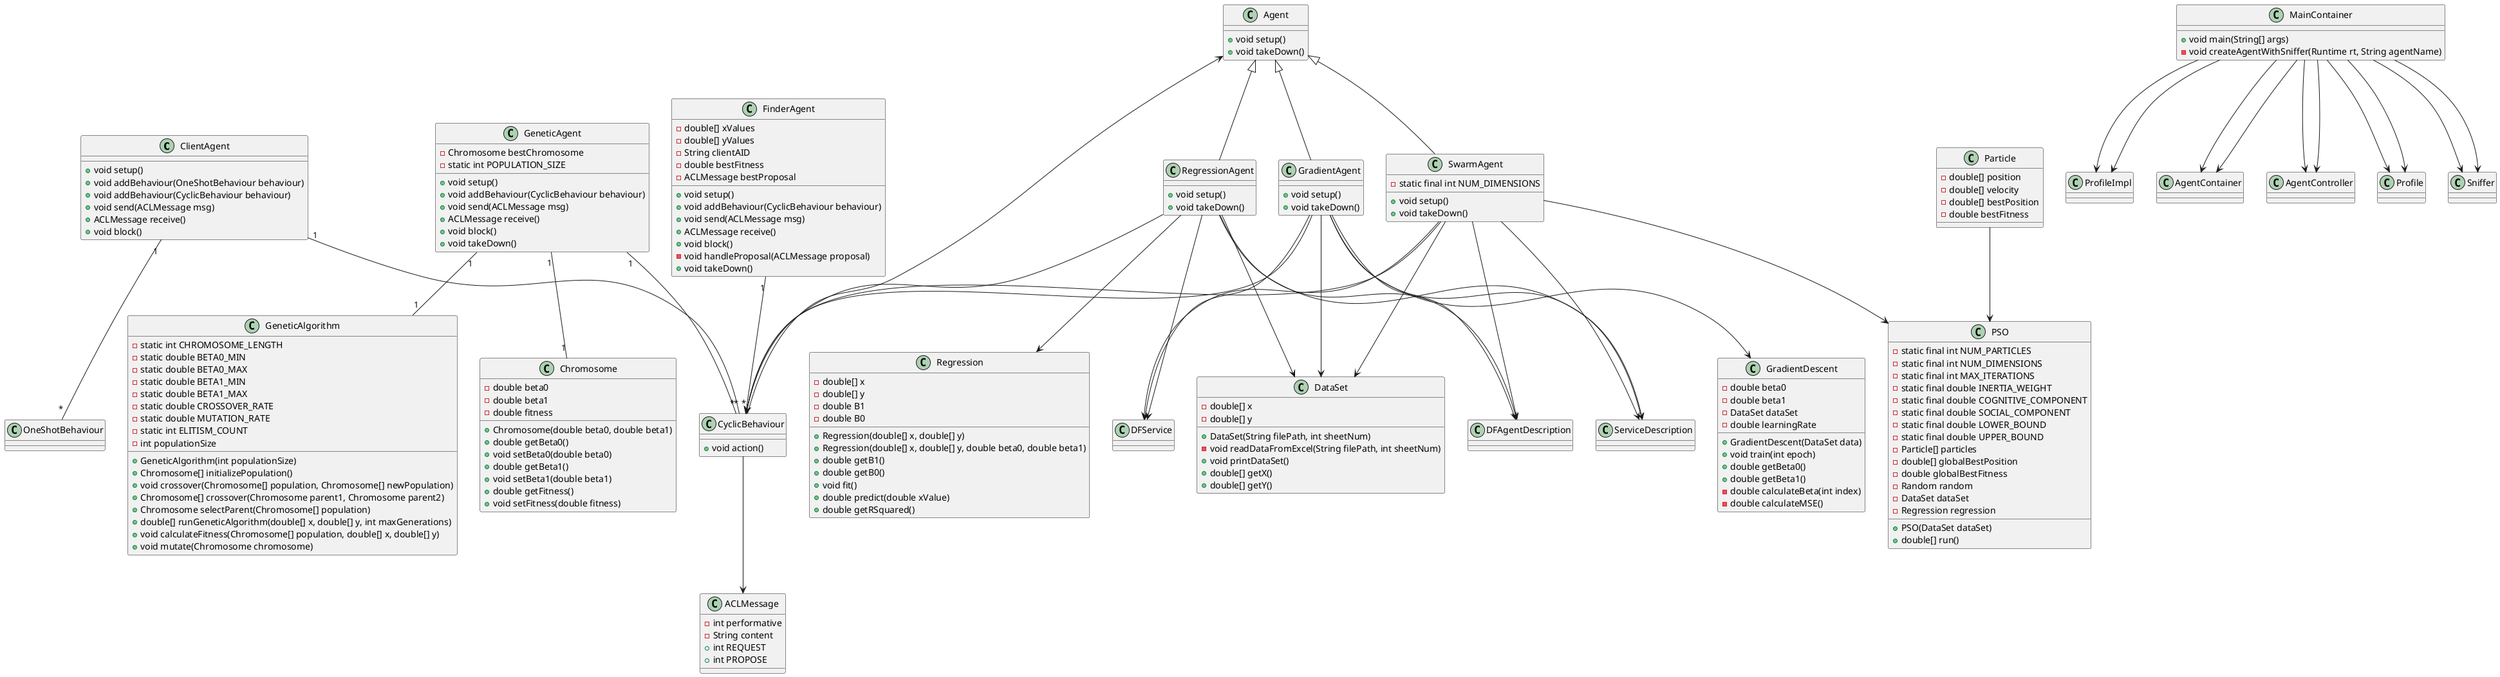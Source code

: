 @startuml
class ClientAgent {
    + void setup()
    + void addBehaviour(OneShotBehaviour behaviour)
    + void addBehaviour(CyclicBehaviour behaviour)
    + void send(ACLMessage msg)
    + ACLMessage receive()
    + void block()
}

class DataSet {
    - double[] x
    - double[] y
    + DataSet(String filePath, int sheetNum)
    - void readDataFromExcel(String filePath, int sheetNum)
    + void printDataSet()
    + double[] getX()
    + double[] getY()
}

class FinderAgent {
    - double[] xValues
    - double[] yValues
    - String clientAID
    - double bestFitness
    - ACLMessage bestProposal
    + void setup()
    + void addBehaviour(CyclicBehaviour behaviour)
    + void send(ACLMessage msg)
    + ACLMessage receive()
    + void block()
    - void handleProposal(ACLMessage proposal)
    + void takeDown()
}

class GeneticAgent {
    - Chromosome bestChromosome
    - static int POPULATION_SIZE
    + void setup()
    + void addBehaviour(CyclicBehaviour behaviour)
    + void send(ACLMessage msg)
    + ACLMessage receive()
    + void block()
    + void takeDown()
}

class Chromosome {
    - double beta0
    - double beta1
    - double fitness
    + Chromosome(double beta0, double beta1)
    + double getBeta0()
    + void setBeta0(double beta0)
    + double getBeta1()
    + void setBeta1(double beta1)
    + double getFitness()
    + void setFitness(double fitness)
}

class GeneticAlgorithm {
    - static int CHROMOSOME_LENGTH
    - static double BETA0_MIN
    - static double BETA0_MAX
    - static double BETA1_MIN
    - static double BETA1_MAX
    - static double CROSSOVER_RATE
    - static double MUTATION_RATE
    - static int ELITISM_COUNT
    - int populationSize
    + GeneticAlgorithm(int populationSize)
    + Chromosome[] initializePopulation()
    + void crossover(Chromosome[] population, Chromosome[] newPopulation)
    + Chromosome[] crossover(Chromosome parent1, Chromosome parent2)
    + Chromosome selectParent(Chromosome[] population)
    + double[] runGeneticAlgorithm(double[] x, double[] y, int maxGenerations)
    + void calculateFitness(Chromosome[] population, double[] x, double[] y)
    + void mutate(Chromosome chromosome)
}

GeneticAgent "1" -- "1" Chromosome
GeneticAgent "1" -- "1" GeneticAlgorithm

ClientAgent "1" -- "*" OneShotBehaviour
ClientAgent "1" -- "*" CyclicBehaviour

FinderAgent "1" -- "*" CyclicBehaviour

GeneticAgent "1" -- "*" CyclicBehaviour

class Agent {
    +void setup()
    +void takeDown()
}

class CyclicBehaviour {
    +void action()
}

class ACLMessage {
    -int performative
    -String content
    +int REQUEST
    +int PROPOSE
}

class GradientAgent {
    +void setup()
    +void takeDown()
}

class GradientDescent {
    -double beta0
    -double beta1
    -DataSet dataSet
    -double learningRate
    +GradientDescent(DataSet data)
    +void train(int epoch)
    +double getBeta0()
    +double getBeta1()
    -double calculateBeta(int index)
    -double calculateMSE()
}

class MainContainer {
    +void main(String[] args)
    -void createAgentWithSniffer(Runtime rt, String agentName)
}

class Regression {
    -double[] x
    -double[] y
    -double B1
    -double B0
    +Regression(double[] x, double[] y)
    +Regression(double[] x, double[] y, double beta0, double beta1)
    +double getB1()
    +double getB0()
    +void fit()
    +double predict(double xValue)
    +double getRSquared()
}

class RegressionAgent {
    +void setup()
    +void takeDown()
}

class SwarmAgent {
    -static final int NUM_DIMENSIONS
    +void setup()
    +void takeDown()
}

class Particle {
    -double[] position
    -double[] velocity
    -double[] bestPosition
    -double bestFitness
}

class PSO {
    -static final int NUM_PARTICLES
    -static final int NUM_DIMENSIONS
    -static final int MAX_ITERATIONS
    -static final double INERTIA_WEIGHT
    -static final double COGNITIVE_COMPONENT
    -static final double SOCIAL_COMPONENT
    -static final double LOWER_BOUND
    -static final double UPPER_BOUND
    -Particle[] particles
    -double[] globalBestPosition
    -double globalBestFitness
    -Random random
    -DataSet dataSet
    -Regression regression
    +PSO(DataSet dataSet)
    +double[] run()
}

Agent <|-- GradientAgent
Agent <|-- RegressionAgent
Agent <|-- SwarmAgent
Agent <-- CyclicBehaviour
CyclicBehaviour --> ACLMessage
GradientAgent --> CyclicBehaviour
GradientAgent --> DFAgentDescription
GradientAgent --> ServiceDescription
GradientAgent --> DFService
GradientAgent --> DataSet
GradientAgent --> GradientDescent
MainContainer --> ProfileImpl
MainContainer --> AgentContainer
MainContainer --> AgentController
MainContainer --> Profile
MainContainer --> Sniffer
MainContainer --> ProfileImpl
MainContainer --> Profile
MainContainer --> AgentContainer
MainContainer --> AgentController
MainContainer --> Sniffer
RegressionAgent --> CyclicBehaviour
RegressionAgent --> DFAgentDescription
RegressionAgent --> ServiceDescription
RegressionAgent --> DFService
RegressionAgent --> DataSet
RegressionAgent --> Regression
SwarmAgent --> CyclicBehaviour
SwarmAgent --> DFAgentDescription
SwarmAgent --> ServiceDescription
SwarmAgent --> DFService
SwarmAgent --> DataSet
SwarmAgent --> PSO
Particle --> PSO

@enduml
